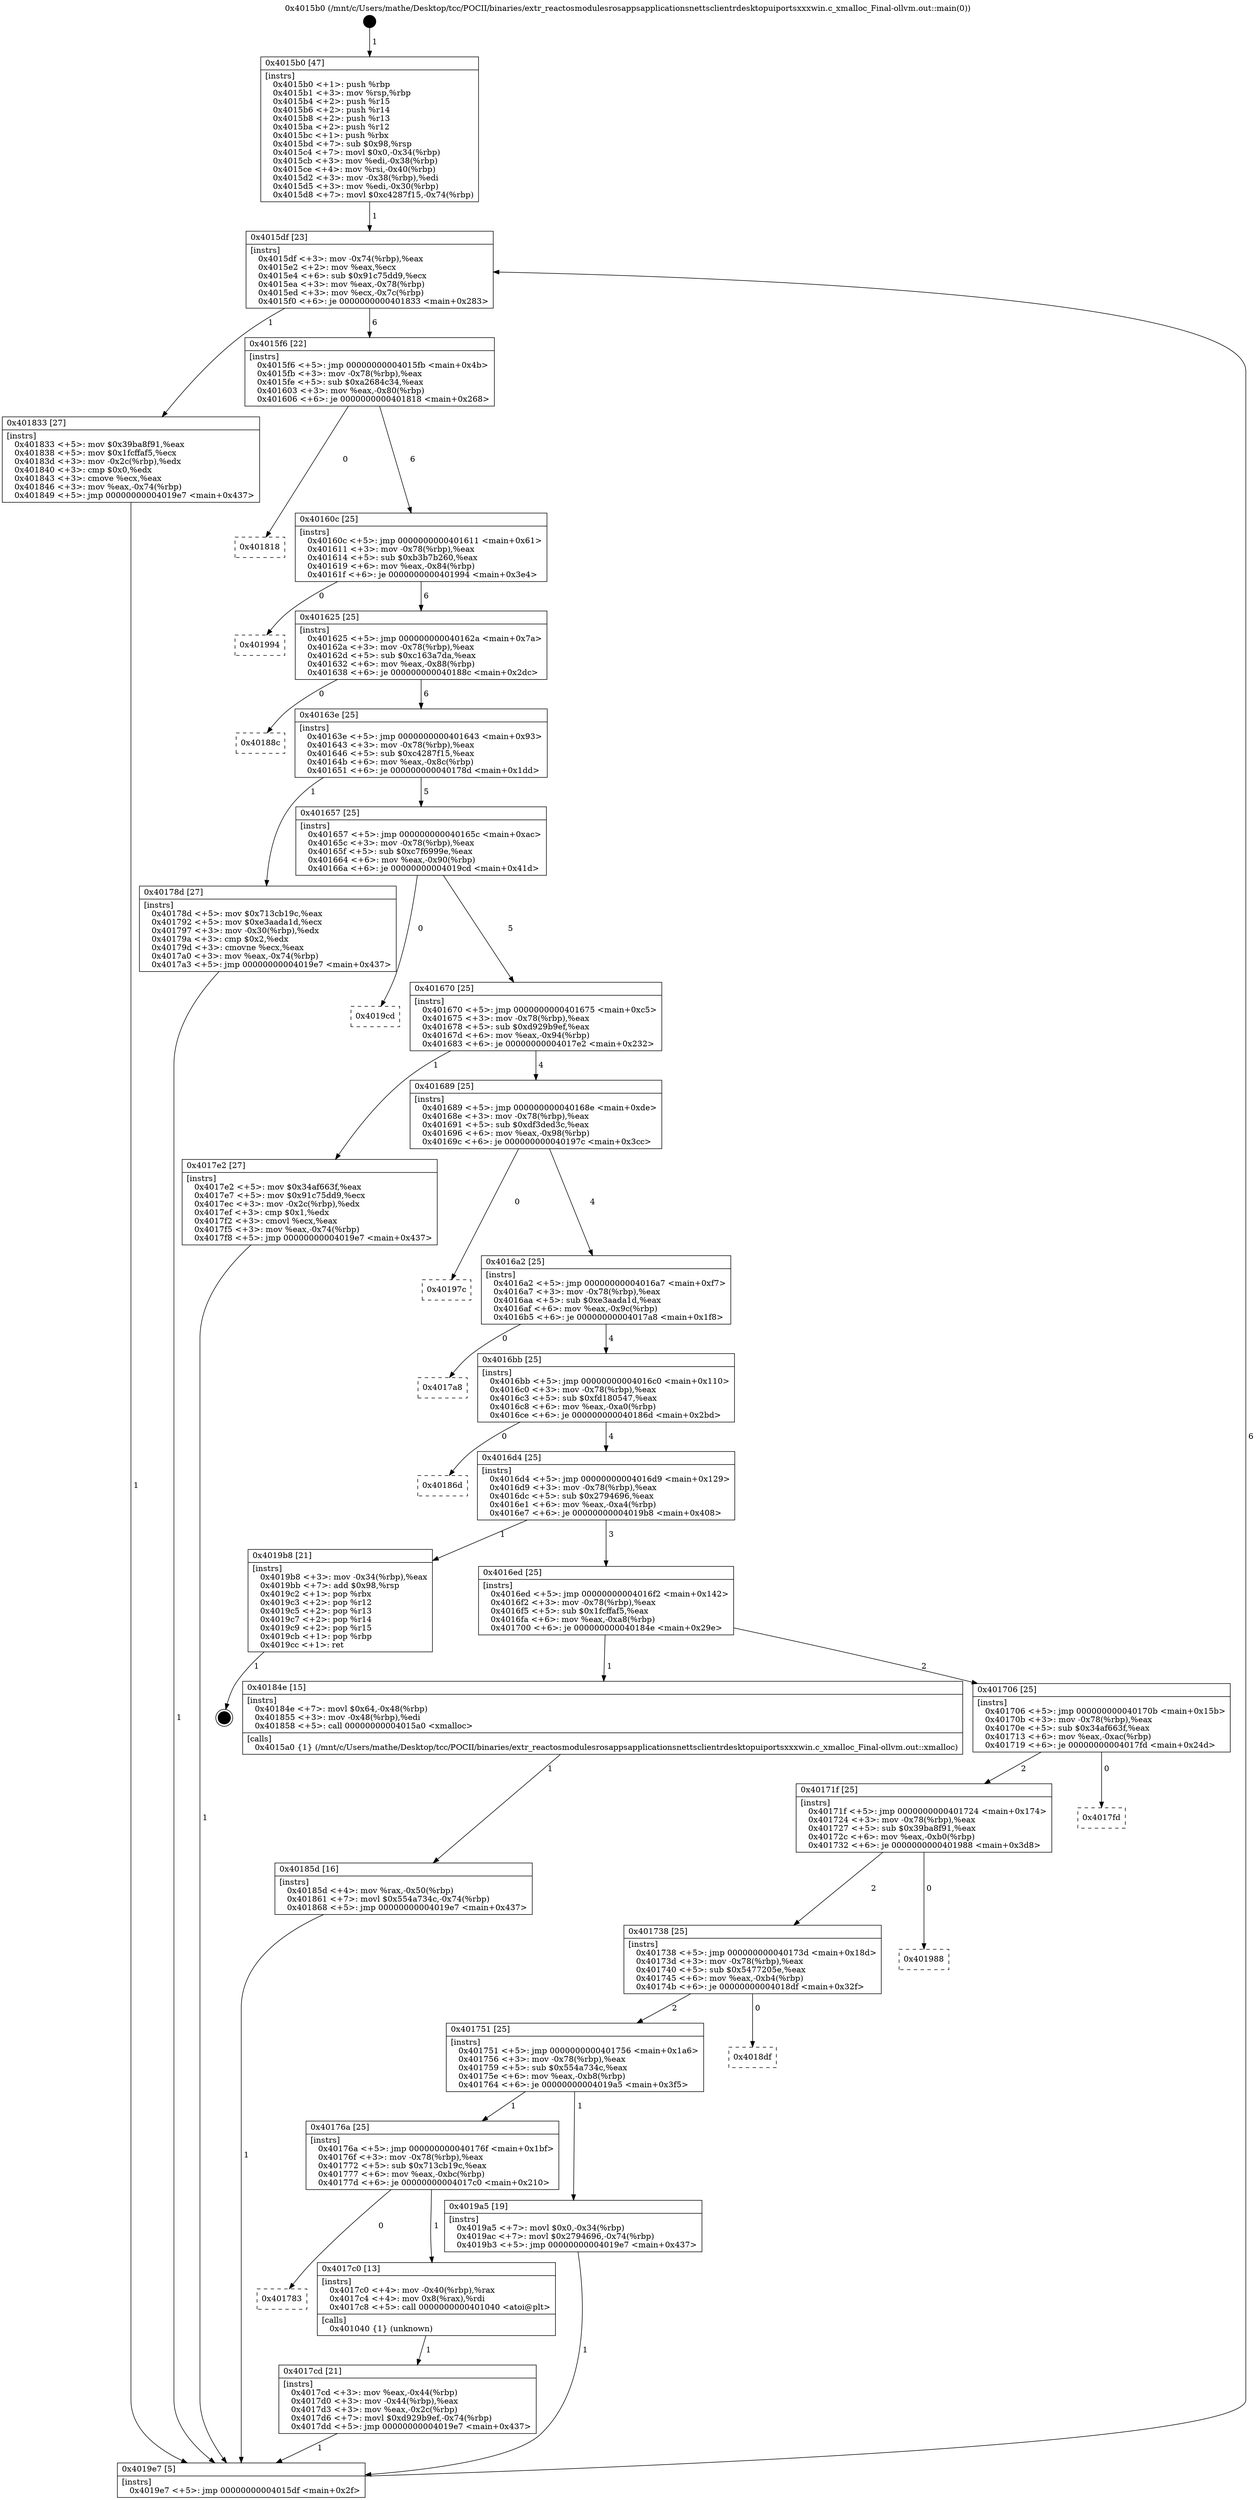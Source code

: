 digraph "0x4015b0" {
  label = "0x4015b0 (/mnt/c/Users/mathe/Desktop/tcc/POCII/binaries/extr_reactosmodulesrosappsapplicationsnettsclientrdesktopuiportsxxxwin.c_xmalloc_Final-ollvm.out::main(0))"
  labelloc = "t"
  node[shape=record]

  Entry [label="",width=0.3,height=0.3,shape=circle,fillcolor=black,style=filled]
  "0x4015df" [label="{
     0x4015df [23]\l
     | [instrs]\l
     &nbsp;&nbsp;0x4015df \<+3\>: mov -0x74(%rbp),%eax\l
     &nbsp;&nbsp;0x4015e2 \<+2\>: mov %eax,%ecx\l
     &nbsp;&nbsp;0x4015e4 \<+6\>: sub $0x91c75dd9,%ecx\l
     &nbsp;&nbsp;0x4015ea \<+3\>: mov %eax,-0x78(%rbp)\l
     &nbsp;&nbsp;0x4015ed \<+3\>: mov %ecx,-0x7c(%rbp)\l
     &nbsp;&nbsp;0x4015f0 \<+6\>: je 0000000000401833 \<main+0x283\>\l
  }"]
  "0x401833" [label="{
     0x401833 [27]\l
     | [instrs]\l
     &nbsp;&nbsp;0x401833 \<+5\>: mov $0x39ba8f91,%eax\l
     &nbsp;&nbsp;0x401838 \<+5\>: mov $0x1fcffaf5,%ecx\l
     &nbsp;&nbsp;0x40183d \<+3\>: mov -0x2c(%rbp),%edx\l
     &nbsp;&nbsp;0x401840 \<+3\>: cmp $0x0,%edx\l
     &nbsp;&nbsp;0x401843 \<+3\>: cmove %ecx,%eax\l
     &nbsp;&nbsp;0x401846 \<+3\>: mov %eax,-0x74(%rbp)\l
     &nbsp;&nbsp;0x401849 \<+5\>: jmp 00000000004019e7 \<main+0x437\>\l
  }"]
  "0x4015f6" [label="{
     0x4015f6 [22]\l
     | [instrs]\l
     &nbsp;&nbsp;0x4015f6 \<+5\>: jmp 00000000004015fb \<main+0x4b\>\l
     &nbsp;&nbsp;0x4015fb \<+3\>: mov -0x78(%rbp),%eax\l
     &nbsp;&nbsp;0x4015fe \<+5\>: sub $0xa2684c34,%eax\l
     &nbsp;&nbsp;0x401603 \<+3\>: mov %eax,-0x80(%rbp)\l
     &nbsp;&nbsp;0x401606 \<+6\>: je 0000000000401818 \<main+0x268\>\l
  }"]
  Exit [label="",width=0.3,height=0.3,shape=circle,fillcolor=black,style=filled,peripheries=2]
  "0x401818" [label="{
     0x401818\l
  }", style=dashed]
  "0x40160c" [label="{
     0x40160c [25]\l
     | [instrs]\l
     &nbsp;&nbsp;0x40160c \<+5\>: jmp 0000000000401611 \<main+0x61\>\l
     &nbsp;&nbsp;0x401611 \<+3\>: mov -0x78(%rbp),%eax\l
     &nbsp;&nbsp;0x401614 \<+5\>: sub $0xb3b7b260,%eax\l
     &nbsp;&nbsp;0x401619 \<+6\>: mov %eax,-0x84(%rbp)\l
     &nbsp;&nbsp;0x40161f \<+6\>: je 0000000000401994 \<main+0x3e4\>\l
  }"]
  "0x40185d" [label="{
     0x40185d [16]\l
     | [instrs]\l
     &nbsp;&nbsp;0x40185d \<+4\>: mov %rax,-0x50(%rbp)\l
     &nbsp;&nbsp;0x401861 \<+7\>: movl $0x554a734c,-0x74(%rbp)\l
     &nbsp;&nbsp;0x401868 \<+5\>: jmp 00000000004019e7 \<main+0x437\>\l
  }"]
  "0x401994" [label="{
     0x401994\l
  }", style=dashed]
  "0x401625" [label="{
     0x401625 [25]\l
     | [instrs]\l
     &nbsp;&nbsp;0x401625 \<+5\>: jmp 000000000040162a \<main+0x7a\>\l
     &nbsp;&nbsp;0x40162a \<+3\>: mov -0x78(%rbp),%eax\l
     &nbsp;&nbsp;0x40162d \<+5\>: sub $0xc163a7da,%eax\l
     &nbsp;&nbsp;0x401632 \<+6\>: mov %eax,-0x88(%rbp)\l
     &nbsp;&nbsp;0x401638 \<+6\>: je 000000000040188c \<main+0x2dc\>\l
  }"]
  "0x4017cd" [label="{
     0x4017cd [21]\l
     | [instrs]\l
     &nbsp;&nbsp;0x4017cd \<+3\>: mov %eax,-0x44(%rbp)\l
     &nbsp;&nbsp;0x4017d0 \<+3\>: mov -0x44(%rbp),%eax\l
     &nbsp;&nbsp;0x4017d3 \<+3\>: mov %eax,-0x2c(%rbp)\l
     &nbsp;&nbsp;0x4017d6 \<+7\>: movl $0xd929b9ef,-0x74(%rbp)\l
     &nbsp;&nbsp;0x4017dd \<+5\>: jmp 00000000004019e7 \<main+0x437\>\l
  }"]
  "0x40188c" [label="{
     0x40188c\l
  }", style=dashed]
  "0x40163e" [label="{
     0x40163e [25]\l
     | [instrs]\l
     &nbsp;&nbsp;0x40163e \<+5\>: jmp 0000000000401643 \<main+0x93\>\l
     &nbsp;&nbsp;0x401643 \<+3\>: mov -0x78(%rbp),%eax\l
     &nbsp;&nbsp;0x401646 \<+5\>: sub $0xc4287f15,%eax\l
     &nbsp;&nbsp;0x40164b \<+6\>: mov %eax,-0x8c(%rbp)\l
     &nbsp;&nbsp;0x401651 \<+6\>: je 000000000040178d \<main+0x1dd\>\l
  }"]
  "0x401783" [label="{
     0x401783\l
  }", style=dashed]
  "0x40178d" [label="{
     0x40178d [27]\l
     | [instrs]\l
     &nbsp;&nbsp;0x40178d \<+5\>: mov $0x713cb19c,%eax\l
     &nbsp;&nbsp;0x401792 \<+5\>: mov $0xe3aada1d,%ecx\l
     &nbsp;&nbsp;0x401797 \<+3\>: mov -0x30(%rbp),%edx\l
     &nbsp;&nbsp;0x40179a \<+3\>: cmp $0x2,%edx\l
     &nbsp;&nbsp;0x40179d \<+3\>: cmovne %ecx,%eax\l
     &nbsp;&nbsp;0x4017a0 \<+3\>: mov %eax,-0x74(%rbp)\l
     &nbsp;&nbsp;0x4017a3 \<+5\>: jmp 00000000004019e7 \<main+0x437\>\l
  }"]
  "0x401657" [label="{
     0x401657 [25]\l
     | [instrs]\l
     &nbsp;&nbsp;0x401657 \<+5\>: jmp 000000000040165c \<main+0xac\>\l
     &nbsp;&nbsp;0x40165c \<+3\>: mov -0x78(%rbp),%eax\l
     &nbsp;&nbsp;0x40165f \<+5\>: sub $0xc7f6999e,%eax\l
     &nbsp;&nbsp;0x401664 \<+6\>: mov %eax,-0x90(%rbp)\l
     &nbsp;&nbsp;0x40166a \<+6\>: je 00000000004019cd \<main+0x41d\>\l
  }"]
  "0x4019e7" [label="{
     0x4019e7 [5]\l
     | [instrs]\l
     &nbsp;&nbsp;0x4019e7 \<+5\>: jmp 00000000004015df \<main+0x2f\>\l
  }"]
  "0x4015b0" [label="{
     0x4015b0 [47]\l
     | [instrs]\l
     &nbsp;&nbsp;0x4015b0 \<+1\>: push %rbp\l
     &nbsp;&nbsp;0x4015b1 \<+3\>: mov %rsp,%rbp\l
     &nbsp;&nbsp;0x4015b4 \<+2\>: push %r15\l
     &nbsp;&nbsp;0x4015b6 \<+2\>: push %r14\l
     &nbsp;&nbsp;0x4015b8 \<+2\>: push %r13\l
     &nbsp;&nbsp;0x4015ba \<+2\>: push %r12\l
     &nbsp;&nbsp;0x4015bc \<+1\>: push %rbx\l
     &nbsp;&nbsp;0x4015bd \<+7\>: sub $0x98,%rsp\l
     &nbsp;&nbsp;0x4015c4 \<+7\>: movl $0x0,-0x34(%rbp)\l
     &nbsp;&nbsp;0x4015cb \<+3\>: mov %edi,-0x38(%rbp)\l
     &nbsp;&nbsp;0x4015ce \<+4\>: mov %rsi,-0x40(%rbp)\l
     &nbsp;&nbsp;0x4015d2 \<+3\>: mov -0x38(%rbp),%edi\l
     &nbsp;&nbsp;0x4015d5 \<+3\>: mov %edi,-0x30(%rbp)\l
     &nbsp;&nbsp;0x4015d8 \<+7\>: movl $0xc4287f15,-0x74(%rbp)\l
  }"]
  "0x4017c0" [label="{
     0x4017c0 [13]\l
     | [instrs]\l
     &nbsp;&nbsp;0x4017c0 \<+4\>: mov -0x40(%rbp),%rax\l
     &nbsp;&nbsp;0x4017c4 \<+4\>: mov 0x8(%rax),%rdi\l
     &nbsp;&nbsp;0x4017c8 \<+5\>: call 0000000000401040 \<atoi@plt\>\l
     | [calls]\l
     &nbsp;&nbsp;0x401040 \{1\} (unknown)\l
  }"]
  "0x4019cd" [label="{
     0x4019cd\l
  }", style=dashed]
  "0x401670" [label="{
     0x401670 [25]\l
     | [instrs]\l
     &nbsp;&nbsp;0x401670 \<+5\>: jmp 0000000000401675 \<main+0xc5\>\l
     &nbsp;&nbsp;0x401675 \<+3\>: mov -0x78(%rbp),%eax\l
     &nbsp;&nbsp;0x401678 \<+5\>: sub $0xd929b9ef,%eax\l
     &nbsp;&nbsp;0x40167d \<+6\>: mov %eax,-0x94(%rbp)\l
     &nbsp;&nbsp;0x401683 \<+6\>: je 00000000004017e2 \<main+0x232\>\l
  }"]
  "0x40176a" [label="{
     0x40176a [25]\l
     | [instrs]\l
     &nbsp;&nbsp;0x40176a \<+5\>: jmp 000000000040176f \<main+0x1bf\>\l
     &nbsp;&nbsp;0x40176f \<+3\>: mov -0x78(%rbp),%eax\l
     &nbsp;&nbsp;0x401772 \<+5\>: sub $0x713cb19c,%eax\l
     &nbsp;&nbsp;0x401777 \<+6\>: mov %eax,-0xbc(%rbp)\l
     &nbsp;&nbsp;0x40177d \<+6\>: je 00000000004017c0 \<main+0x210\>\l
  }"]
  "0x4017e2" [label="{
     0x4017e2 [27]\l
     | [instrs]\l
     &nbsp;&nbsp;0x4017e2 \<+5\>: mov $0x34af663f,%eax\l
     &nbsp;&nbsp;0x4017e7 \<+5\>: mov $0x91c75dd9,%ecx\l
     &nbsp;&nbsp;0x4017ec \<+3\>: mov -0x2c(%rbp),%edx\l
     &nbsp;&nbsp;0x4017ef \<+3\>: cmp $0x1,%edx\l
     &nbsp;&nbsp;0x4017f2 \<+3\>: cmovl %ecx,%eax\l
     &nbsp;&nbsp;0x4017f5 \<+3\>: mov %eax,-0x74(%rbp)\l
     &nbsp;&nbsp;0x4017f8 \<+5\>: jmp 00000000004019e7 \<main+0x437\>\l
  }"]
  "0x401689" [label="{
     0x401689 [25]\l
     | [instrs]\l
     &nbsp;&nbsp;0x401689 \<+5\>: jmp 000000000040168e \<main+0xde\>\l
     &nbsp;&nbsp;0x40168e \<+3\>: mov -0x78(%rbp),%eax\l
     &nbsp;&nbsp;0x401691 \<+5\>: sub $0xdf3ded3c,%eax\l
     &nbsp;&nbsp;0x401696 \<+6\>: mov %eax,-0x98(%rbp)\l
     &nbsp;&nbsp;0x40169c \<+6\>: je 000000000040197c \<main+0x3cc\>\l
  }"]
  "0x4019a5" [label="{
     0x4019a5 [19]\l
     | [instrs]\l
     &nbsp;&nbsp;0x4019a5 \<+7\>: movl $0x0,-0x34(%rbp)\l
     &nbsp;&nbsp;0x4019ac \<+7\>: movl $0x2794696,-0x74(%rbp)\l
     &nbsp;&nbsp;0x4019b3 \<+5\>: jmp 00000000004019e7 \<main+0x437\>\l
  }"]
  "0x40197c" [label="{
     0x40197c\l
  }", style=dashed]
  "0x4016a2" [label="{
     0x4016a2 [25]\l
     | [instrs]\l
     &nbsp;&nbsp;0x4016a2 \<+5\>: jmp 00000000004016a7 \<main+0xf7\>\l
     &nbsp;&nbsp;0x4016a7 \<+3\>: mov -0x78(%rbp),%eax\l
     &nbsp;&nbsp;0x4016aa \<+5\>: sub $0xe3aada1d,%eax\l
     &nbsp;&nbsp;0x4016af \<+6\>: mov %eax,-0x9c(%rbp)\l
     &nbsp;&nbsp;0x4016b5 \<+6\>: je 00000000004017a8 \<main+0x1f8\>\l
  }"]
  "0x401751" [label="{
     0x401751 [25]\l
     | [instrs]\l
     &nbsp;&nbsp;0x401751 \<+5\>: jmp 0000000000401756 \<main+0x1a6\>\l
     &nbsp;&nbsp;0x401756 \<+3\>: mov -0x78(%rbp),%eax\l
     &nbsp;&nbsp;0x401759 \<+5\>: sub $0x554a734c,%eax\l
     &nbsp;&nbsp;0x40175e \<+6\>: mov %eax,-0xb8(%rbp)\l
     &nbsp;&nbsp;0x401764 \<+6\>: je 00000000004019a5 \<main+0x3f5\>\l
  }"]
  "0x4017a8" [label="{
     0x4017a8\l
  }", style=dashed]
  "0x4016bb" [label="{
     0x4016bb [25]\l
     | [instrs]\l
     &nbsp;&nbsp;0x4016bb \<+5\>: jmp 00000000004016c0 \<main+0x110\>\l
     &nbsp;&nbsp;0x4016c0 \<+3\>: mov -0x78(%rbp),%eax\l
     &nbsp;&nbsp;0x4016c3 \<+5\>: sub $0xfd180547,%eax\l
     &nbsp;&nbsp;0x4016c8 \<+6\>: mov %eax,-0xa0(%rbp)\l
     &nbsp;&nbsp;0x4016ce \<+6\>: je 000000000040186d \<main+0x2bd\>\l
  }"]
  "0x4018df" [label="{
     0x4018df\l
  }", style=dashed]
  "0x40186d" [label="{
     0x40186d\l
  }", style=dashed]
  "0x4016d4" [label="{
     0x4016d4 [25]\l
     | [instrs]\l
     &nbsp;&nbsp;0x4016d4 \<+5\>: jmp 00000000004016d9 \<main+0x129\>\l
     &nbsp;&nbsp;0x4016d9 \<+3\>: mov -0x78(%rbp),%eax\l
     &nbsp;&nbsp;0x4016dc \<+5\>: sub $0x2794696,%eax\l
     &nbsp;&nbsp;0x4016e1 \<+6\>: mov %eax,-0xa4(%rbp)\l
     &nbsp;&nbsp;0x4016e7 \<+6\>: je 00000000004019b8 \<main+0x408\>\l
  }"]
  "0x401738" [label="{
     0x401738 [25]\l
     | [instrs]\l
     &nbsp;&nbsp;0x401738 \<+5\>: jmp 000000000040173d \<main+0x18d\>\l
     &nbsp;&nbsp;0x40173d \<+3\>: mov -0x78(%rbp),%eax\l
     &nbsp;&nbsp;0x401740 \<+5\>: sub $0x5477205e,%eax\l
     &nbsp;&nbsp;0x401745 \<+6\>: mov %eax,-0xb4(%rbp)\l
     &nbsp;&nbsp;0x40174b \<+6\>: je 00000000004018df \<main+0x32f\>\l
  }"]
  "0x4019b8" [label="{
     0x4019b8 [21]\l
     | [instrs]\l
     &nbsp;&nbsp;0x4019b8 \<+3\>: mov -0x34(%rbp),%eax\l
     &nbsp;&nbsp;0x4019bb \<+7\>: add $0x98,%rsp\l
     &nbsp;&nbsp;0x4019c2 \<+1\>: pop %rbx\l
     &nbsp;&nbsp;0x4019c3 \<+2\>: pop %r12\l
     &nbsp;&nbsp;0x4019c5 \<+2\>: pop %r13\l
     &nbsp;&nbsp;0x4019c7 \<+2\>: pop %r14\l
     &nbsp;&nbsp;0x4019c9 \<+2\>: pop %r15\l
     &nbsp;&nbsp;0x4019cb \<+1\>: pop %rbp\l
     &nbsp;&nbsp;0x4019cc \<+1\>: ret\l
  }"]
  "0x4016ed" [label="{
     0x4016ed [25]\l
     | [instrs]\l
     &nbsp;&nbsp;0x4016ed \<+5\>: jmp 00000000004016f2 \<main+0x142\>\l
     &nbsp;&nbsp;0x4016f2 \<+3\>: mov -0x78(%rbp),%eax\l
     &nbsp;&nbsp;0x4016f5 \<+5\>: sub $0x1fcffaf5,%eax\l
     &nbsp;&nbsp;0x4016fa \<+6\>: mov %eax,-0xa8(%rbp)\l
     &nbsp;&nbsp;0x401700 \<+6\>: je 000000000040184e \<main+0x29e\>\l
  }"]
  "0x401988" [label="{
     0x401988\l
  }", style=dashed]
  "0x40184e" [label="{
     0x40184e [15]\l
     | [instrs]\l
     &nbsp;&nbsp;0x40184e \<+7\>: movl $0x64,-0x48(%rbp)\l
     &nbsp;&nbsp;0x401855 \<+3\>: mov -0x48(%rbp),%edi\l
     &nbsp;&nbsp;0x401858 \<+5\>: call 00000000004015a0 \<xmalloc\>\l
     | [calls]\l
     &nbsp;&nbsp;0x4015a0 \{1\} (/mnt/c/Users/mathe/Desktop/tcc/POCII/binaries/extr_reactosmodulesrosappsapplicationsnettsclientrdesktopuiportsxxxwin.c_xmalloc_Final-ollvm.out::xmalloc)\l
  }"]
  "0x401706" [label="{
     0x401706 [25]\l
     | [instrs]\l
     &nbsp;&nbsp;0x401706 \<+5\>: jmp 000000000040170b \<main+0x15b\>\l
     &nbsp;&nbsp;0x40170b \<+3\>: mov -0x78(%rbp),%eax\l
     &nbsp;&nbsp;0x40170e \<+5\>: sub $0x34af663f,%eax\l
     &nbsp;&nbsp;0x401713 \<+6\>: mov %eax,-0xac(%rbp)\l
     &nbsp;&nbsp;0x401719 \<+6\>: je 00000000004017fd \<main+0x24d\>\l
  }"]
  "0x40171f" [label="{
     0x40171f [25]\l
     | [instrs]\l
     &nbsp;&nbsp;0x40171f \<+5\>: jmp 0000000000401724 \<main+0x174\>\l
     &nbsp;&nbsp;0x401724 \<+3\>: mov -0x78(%rbp),%eax\l
     &nbsp;&nbsp;0x401727 \<+5\>: sub $0x39ba8f91,%eax\l
     &nbsp;&nbsp;0x40172c \<+6\>: mov %eax,-0xb0(%rbp)\l
     &nbsp;&nbsp;0x401732 \<+6\>: je 0000000000401988 \<main+0x3d8\>\l
  }"]
  "0x4017fd" [label="{
     0x4017fd\l
  }", style=dashed]
  Entry -> "0x4015b0" [label=" 1"]
  "0x4015df" -> "0x401833" [label=" 1"]
  "0x4015df" -> "0x4015f6" [label=" 6"]
  "0x4019b8" -> Exit [label=" 1"]
  "0x4015f6" -> "0x401818" [label=" 0"]
  "0x4015f6" -> "0x40160c" [label=" 6"]
  "0x4019a5" -> "0x4019e7" [label=" 1"]
  "0x40160c" -> "0x401994" [label=" 0"]
  "0x40160c" -> "0x401625" [label=" 6"]
  "0x40185d" -> "0x4019e7" [label=" 1"]
  "0x401625" -> "0x40188c" [label=" 0"]
  "0x401625" -> "0x40163e" [label=" 6"]
  "0x40184e" -> "0x40185d" [label=" 1"]
  "0x40163e" -> "0x40178d" [label=" 1"]
  "0x40163e" -> "0x401657" [label=" 5"]
  "0x40178d" -> "0x4019e7" [label=" 1"]
  "0x4015b0" -> "0x4015df" [label=" 1"]
  "0x4019e7" -> "0x4015df" [label=" 6"]
  "0x401833" -> "0x4019e7" [label=" 1"]
  "0x401657" -> "0x4019cd" [label=" 0"]
  "0x401657" -> "0x401670" [label=" 5"]
  "0x4017e2" -> "0x4019e7" [label=" 1"]
  "0x401670" -> "0x4017e2" [label=" 1"]
  "0x401670" -> "0x401689" [label=" 4"]
  "0x4017c0" -> "0x4017cd" [label=" 1"]
  "0x401689" -> "0x40197c" [label=" 0"]
  "0x401689" -> "0x4016a2" [label=" 4"]
  "0x40176a" -> "0x401783" [label=" 0"]
  "0x4016a2" -> "0x4017a8" [label=" 0"]
  "0x4016a2" -> "0x4016bb" [label=" 4"]
  "0x4017cd" -> "0x4019e7" [label=" 1"]
  "0x4016bb" -> "0x40186d" [label=" 0"]
  "0x4016bb" -> "0x4016d4" [label=" 4"]
  "0x401751" -> "0x40176a" [label=" 1"]
  "0x4016d4" -> "0x4019b8" [label=" 1"]
  "0x4016d4" -> "0x4016ed" [label=" 3"]
  "0x40176a" -> "0x4017c0" [label=" 1"]
  "0x4016ed" -> "0x40184e" [label=" 1"]
  "0x4016ed" -> "0x401706" [label=" 2"]
  "0x401738" -> "0x401751" [label=" 2"]
  "0x401706" -> "0x4017fd" [label=" 0"]
  "0x401706" -> "0x40171f" [label=" 2"]
  "0x401738" -> "0x4018df" [label=" 0"]
  "0x40171f" -> "0x401988" [label=" 0"]
  "0x40171f" -> "0x401738" [label=" 2"]
  "0x401751" -> "0x4019a5" [label=" 1"]
}
